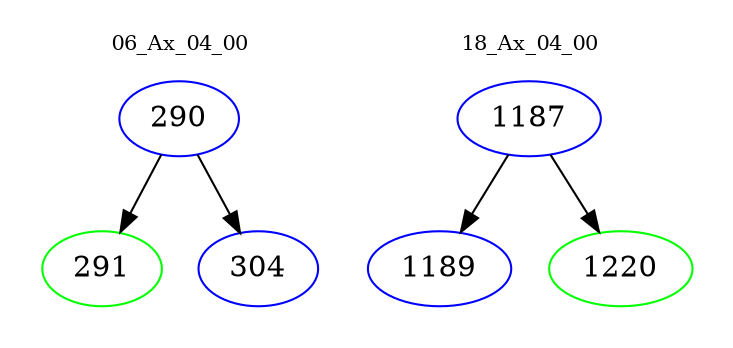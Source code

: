digraph{
subgraph cluster_0 {
color = white
label = "06_Ax_04_00";
fontsize=10;
T0_290 [label="290", color="blue"]
T0_290 -> T0_291 [color="black"]
T0_291 [label="291", color="green"]
T0_290 -> T0_304 [color="black"]
T0_304 [label="304", color="blue"]
}
subgraph cluster_1 {
color = white
label = "18_Ax_04_00";
fontsize=10;
T1_1187 [label="1187", color="blue"]
T1_1187 -> T1_1189 [color="black"]
T1_1189 [label="1189", color="blue"]
T1_1187 -> T1_1220 [color="black"]
T1_1220 [label="1220", color="green"]
}
}
